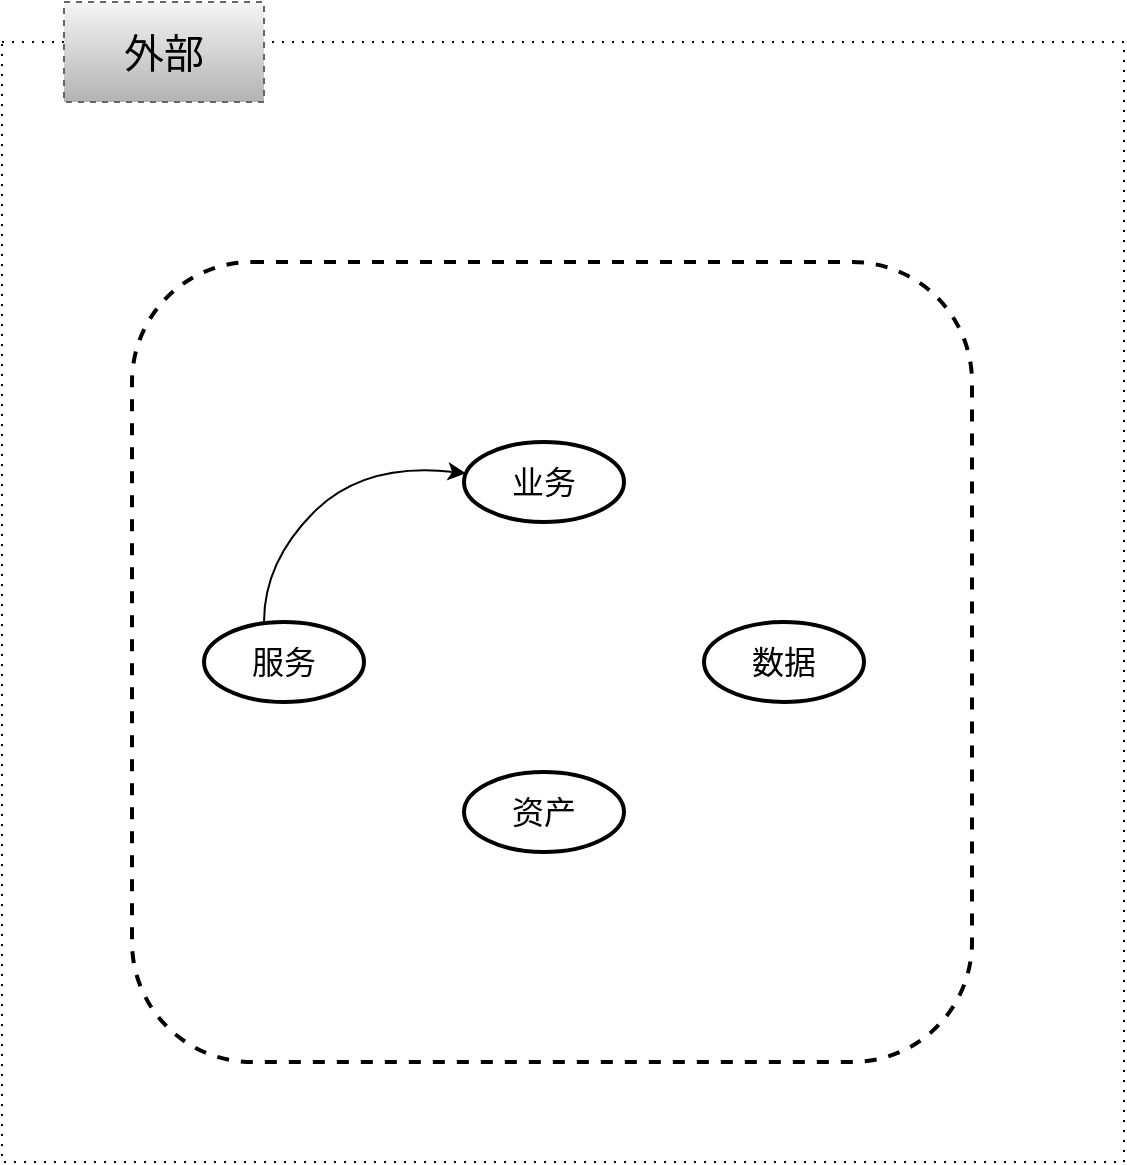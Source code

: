 <mxfile version="14.1.1" type="github">
  <diagram id="Z8leyAuLE-9LgAecu5lI" name="Page-1">
    <mxGraphModel dx="1152" dy="620" grid="1" gridSize="10" guides="1" tooltips="1" connect="1" arrows="1" fold="1" page="1" pageScale="1" pageWidth="827" pageHeight="1169" math="0" shadow="0">
      <root>
        <mxCell id="0" />
        <mxCell id="1" parent="0" />
        <mxCell id="OaahqsESy45S-e0vQsAT-2" value="" style="rounded=0;whiteSpace=wrap;html=1;dashed=1;dashPattern=1 4;" vertex="1" parent="1">
          <mxGeometry x="139" y="220" width="561" height="560" as="geometry" />
        </mxCell>
        <mxCell id="OaahqsESy45S-e0vQsAT-4" value="外部" style="text;html=1;strokeColor=#666666;fillColor=#f5f5f5;align=center;verticalAlign=middle;whiteSpace=wrap;rounded=0;dashed=1;gradientColor=#b3b3b3;fontSize=20;" vertex="1" parent="1">
          <mxGeometry x="170" y="200" width="100" height="50" as="geometry" />
        </mxCell>
        <mxCell id="OaahqsESy45S-e0vQsAT-5" value="" style="rounded=1;whiteSpace=wrap;html=1;dashed=1;gradientColor=none;fontSize=20;strokeWidth=2;" vertex="1" parent="1">
          <mxGeometry x="204" y="330" width="420" height="400" as="geometry" />
        </mxCell>
        <mxCell id="OaahqsESy45S-e0vQsAT-6" value="服务" style="ellipse;whiteSpace=wrap;html=1;strokeWidth=2;gradientColor=none;fontSize=16;" vertex="1" parent="1">
          <mxGeometry x="240" y="510" width="80" height="40" as="geometry" />
        </mxCell>
        <mxCell id="OaahqsESy45S-e0vQsAT-7" value="业务" style="ellipse;whiteSpace=wrap;html=1;strokeWidth=2;gradientColor=none;fontSize=16;" vertex="1" parent="1">
          <mxGeometry x="370" y="420" width="80" height="40" as="geometry" />
        </mxCell>
        <mxCell id="OaahqsESy45S-e0vQsAT-8" value="数据" style="ellipse;whiteSpace=wrap;html=1;strokeWidth=2;gradientColor=none;fontSize=16;" vertex="1" parent="1">
          <mxGeometry x="490" y="510" width="80" height="40" as="geometry" />
        </mxCell>
        <mxCell id="OaahqsESy45S-e0vQsAT-9" value="资产" style="ellipse;whiteSpace=wrap;html=1;strokeWidth=2;gradientColor=none;fontSize=16;" vertex="1" parent="1">
          <mxGeometry x="370" y="585" width="80" height="40" as="geometry" />
        </mxCell>
        <mxCell id="OaahqsESy45S-e0vQsAT-18" value="" style="curved=1;endArrow=classic;html=1;fontSize=16;" edge="1" parent="1" target="OaahqsESy45S-e0vQsAT-7">
          <mxGeometry width="50" height="50" relative="1" as="geometry">
            <mxPoint x="270" y="510" as="sourcePoint" />
            <mxPoint x="320" y="450" as="targetPoint" />
            <Array as="points">
              <mxPoint x="270" y="480" />
              <mxPoint x="320" y="430" />
            </Array>
          </mxGeometry>
        </mxCell>
      </root>
    </mxGraphModel>
  </diagram>
</mxfile>
